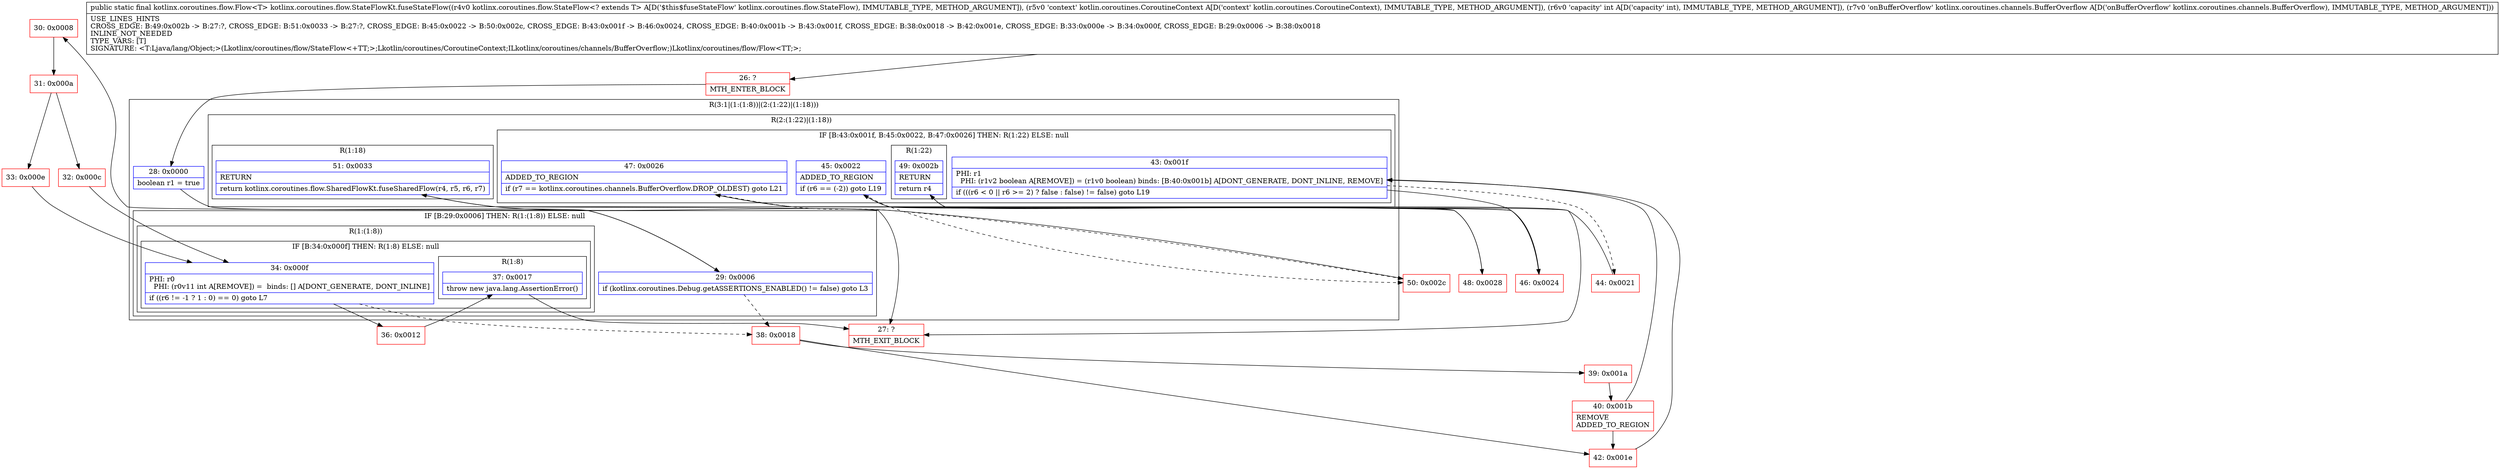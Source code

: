 digraph "CFG forkotlinx.coroutines.flow.StateFlowKt.fuseStateFlow(Lkotlinx\/coroutines\/flow\/StateFlow;Lkotlin\/coroutines\/CoroutineContext;ILkotlinx\/coroutines\/channels\/BufferOverflow;)Lkotlinx\/coroutines\/flow\/Flow;" {
subgraph cluster_Region_1031678195 {
label = "R(3:1|(1:(1:8))|(2:(1:22)|(1:18)))";
node [shape=record,color=blue];
Node_28 [shape=record,label="{28\:\ 0x0000|boolean r1 = true\l}"];
subgraph cluster_IfRegion_1884910380 {
label = "IF [B:29:0x0006] THEN: R(1:(1:8)) ELSE: null";
node [shape=record,color=blue];
Node_29 [shape=record,label="{29\:\ 0x0006|if (kotlinx.coroutines.Debug.getASSERTIONS_ENABLED() != false) goto L3\l}"];
subgraph cluster_Region_1554757579 {
label = "R(1:(1:8))";
node [shape=record,color=blue];
subgraph cluster_IfRegion_833700943 {
label = "IF [B:34:0x000f] THEN: R(1:8) ELSE: null";
node [shape=record,color=blue];
Node_34 [shape=record,label="{34\:\ 0x000f|PHI: r0 \l  PHI: (r0v11 int A[REMOVE]) =  binds: [] A[DONT_GENERATE, DONT_INLINE]\l|if ((r6 != \-1 ? 1 : 0) == 0) goto L7\l}"];
subgraph cluster_Region_2146924227 {
label = "R(1:8)";
node [shape=record,color=blue];
Node_37 [shape=record,label="{37\:\ 0x0017|throw new java.lang.AssertionError()\l}"];
}
}
}
}
subgraph cluster_Region_1141684738 {
label = "R(2:(1:22)|(1:18))";
node [shape=record,color=blue];
subgraph cluster_IfRegion_1159223463 {
label = "IF [B:43:0x001f, B:45:0x0022, B:47:0x0026] THEN: R(1:22) ELSE: null";
node [shape=record,color=blue];
Node_43 [shape=record,label="{43\:\ 0x001f|PHI: r1 \l  PHI: (r1v2 boolean A[REMOVE]) = (r1v0 boolean) binds: [B:40:0x001b] A[DONT_GENERATE, DONT_INLINE, REMOVE]\l|if (((r6 \< 0 \|\| r6 \>= 2) ? false : false) != false) goto L19\l}"];
Node_45 [shape=record,label="{45\:\ 0x0022|ADDED_TO_REGION\l|if (r6 == (\-2)) goto L19\l}"];
Node_47 [shape=record,label="{47\:\ 0x0026|ADDED_TO_REGION\l|if (r7 == kotlinx.coroutines.channels.BufferOverflow.DROP_OLDEST) goto L21\l}"];
subgraph cluster_Region_2117136247 {
label = "R(1:22)";
node [shape=record,color=blue];
Node_49 [shape=record,label="{49\:\ 0x002b|RETURN\l|return r4\l}"];
}
}
subgraph cluster_Region_976604956 {
label = "R(1:18)";
node [shape=record,color=blue];
Node_51 [shape=record,label="{51\:\ 0x0033|RETURN\l|return kotlinx.coroutines.flow.SharedFlowKt.fuseSharedFlow(r4, r5, r6, r7)\l}"];
}
}
}
Node_26 [shape=record,color=red,label="{26\:\ ?|MTH_ENTER_BLOCK\l}"];
Node_30 [shape=record,color=red,label="{30\:\ 0x0008}"];
Node_31 [shape=record,color=red,label="{31\:\ 0x000a}"];
Node_32 [shape=record,color=red,label="{32\:\ 0x000c}"];
Node_36 [shape=record,color=red,label="{36\:\ 0x0012}"];
Node_27 [shape=record,color=red,label="{27\:\ ?|MTH_EXIT_BLOCK\l}"];
Node_33 [shape=record,color=red,label="{33\:\ 0x000e}"];
Node_38 [shape=record,color=red,label="{38\:\ 0x0018}"];
Node_39 [shape=record,color=red,label="{39\:\ 0x001a}"];
Node_40 [shape=record,color=red,label="{40\:\ 0x001b|REMOVE\lADDED_TO_REGION\l}"];
Node_44 [shape=record,color=red,label="{44\:\ 0x0021}"];
Node_50 [shape=record,color=red,label="{50\:\ 0x002c}"];
Node_46 [shape=record,color=red,label="{46\:\ 0x0024}"];
Node_48 [shape=record,color=red,label="{48\:\ 0x0028}"];
Node_42 [shape=record,color=red,label="{42\:\ 0x001e}"];
MethodNode[shape=record,label="{public static final kotlinx.coroutines.flow.Flow\<T\> kotlinx.coroutines.flow.StateFlowKt.fuseStateFlow((r4v0 kotlinx.coroutines.flow.StateFlow\<? extends T\> A[D('$this$fuseStateFlow' kotlinx.coroutines.flow.StateFlow), IMMUTABLE_TYPE, METHOD_ARGUMENT]), (r5v0 'context' kotlin.coroutines.CoroutineContext A[D('context' kotlin.coroutines.CoroutineContext), IMMUTABLE_TYPE, METHOD_ARGUMENT]), (r6v0 'capacity' int A[D('capacity' int), IMMUTABLE_TYPE, METHOD_ARGUMENT]), (r7v0 'onBufferOverflow' kotlinx.coroutines.channels.BufferOverflow A[D('onBufferOverflow' kotlinx.coroutines.channels.BufferOverflow), IMMUTABLE_TYPE, METHOD_ARGUMENT]))  | USE_LINES_HINTS\lCROSS_EDGE: B:49:0x002b \-\> B:27:?, CROSS_EDGE: B:51:0x0033 \-\> B:27:?, CROSS_EDGE: B:45:0x0022 \-\> B:50:0x002c, CROSS_EDGE: B:43:0x001f \-\> B:46:0x0024, CROSS_EDGE: B:40:0x001b \-\> B:43:0x001f, CROSS_EDGE: B:38:0x0018 \-\> B:42:0x001e, CROSS_EDGE: B:33:0x000e \-\> B:34:0x000f, CROSS_EDGE: B:29:0x0006 \-\> B:38:0x0018\lINLINE_NOT_NEEDED\lTYPE_VARS: [T]\lSIGNATURE: \<T:Ljava\/lang\/Object;\>(Lkotlinx\/coroutines\/flow\/StateFlow\<+TT;\>;Lkotlin\/coroutines\/CoroutineContext;ILkotlinx\/coroutines\/channels\/BufferOverflow;)Lkotlinx\/coroutines\/flow\/Flow\<TT;\>;\l}"];
MethodNode -> Node_26;Node_28 -> Node_29;
Node_29 -> Node_30;
Node_29 -> Node_38[style=dashed];
Node_34 -> Node_36;
Node_34 -> Node_38[style=dashed];
Node_37 -> Node_27;
Node_43 -> Node_44[style=dashed];
Node_43 -> Node_46;
Node_45 -> Node_46;
Node_45 -> Node_50[style=dashed];
Node_47 -> Node_48;
Node_47 -> Node_50[style=dashed];
Node_49 -> Node_27;
Node_51 -> Node_27;
Node_26 -> Node_28;
Node_30 -> Node_31;
Node_31 -> Node_32;
Node_31 -> Node_33;
Node_32 -> Node_34;
Node_36 -> Node_37;
Node_33 -> Node_34;
Node_38 -> Node_39;
Node_38 -> Node_42;
Node_39 -> Node_40;
Node_40 -> Node_42;
Node_40 -> Node_43;
Node_44 -> Node_45;
Node_50 -> Node_51;
Node_46 -> Node_47;
Node_48 -> Node_49;
Node_42 -> Node_43;
}

